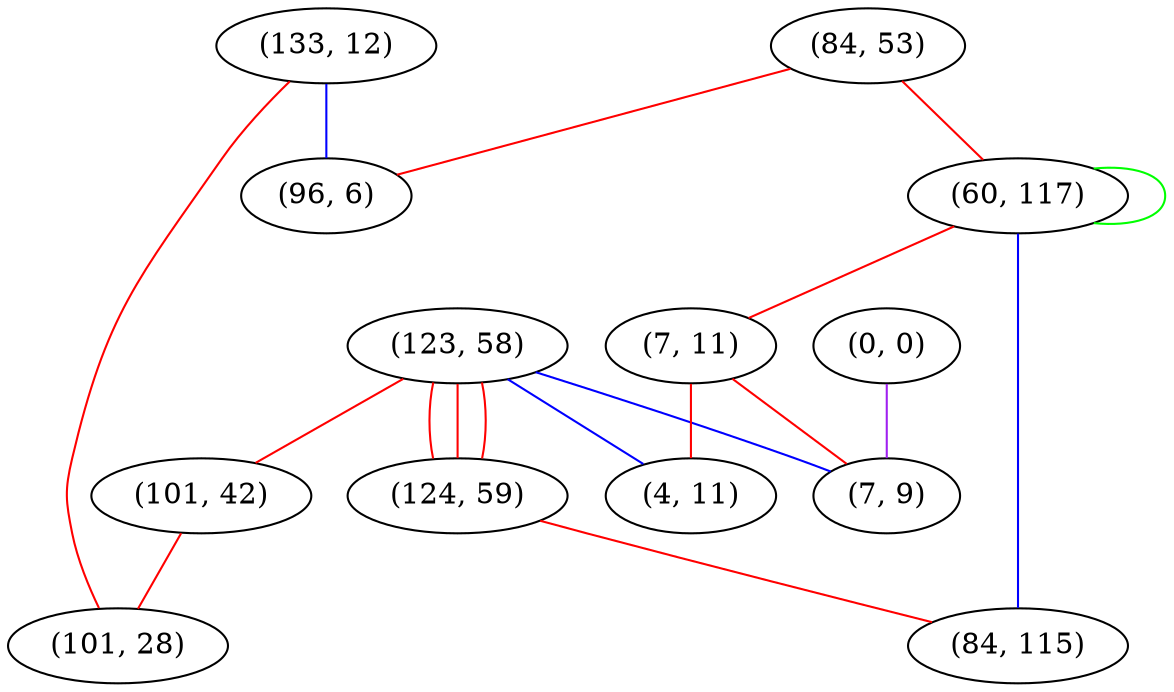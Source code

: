 graph "" {
"(123, 58)";
"(0, 0)";
"(101, 42)";
"(124, 59)";
"(84, 53)";
"(133, 12)";
"(60, 117)";
"(96, 6)";
"(84, 115)";
"(7, 11)";
"(101, 28)";
"(4, 11)";
"(7, 9)";
"(123, 58)" -- "(101, 42)"  [color=red, key=0, weight=1];
"(123, 58)" -- "(4, 11)"  [color=blue, key=0, weight=3];
"(123, 58)" -- "(124, 59)"  [color=red, key=0, weight=1];
"(123, 58)" -- "(124, 59)"  [color=red, key=1, weight=1];
"(123, 58)" -- "(124, 59)"  [color=red, key=2, weight=1];
"(123, 58)" -- "(7, 9)"  [color=blue, key=0, weight=3];
"(0, 0)" -- "(7, 9)"  [color=purple, key=0, weight=4];
"(101, 42)" -- "(101, 28)"  [color=red, key=0, weight=1];
"(124, 59)" -- "(84, 115)"  [color=red, key=0, weight=1];
"(84, 53)" -- "(60, 117)"  [color=red, key=0, weight=1];
"(84, 53)" -- "(96, 6)"  [color=red, key=0, weight=1];
"(133, 12)" -- "(96, 6)"  [color=blue, key=0, weight=3];
"(133, 12)" -- "(101, 28)"  [color=red, key=0, weight=1];
"(60, 117)" -- "(60, 117)"  [color=green, key=0, weight=2];
"(60, 117)" -- "(7, 11)"  [color=red, key=0, weight=1];
"(60, 117)" -- "(84, 115)"  [color=blue, key=0, weight=3];
"(7, 11)" -- "(4, 11)"  [color=red, key=0, weight=1];
"(7, 11)" -- "(7, 9)"  [color=red, key=0, weight=1];
}
